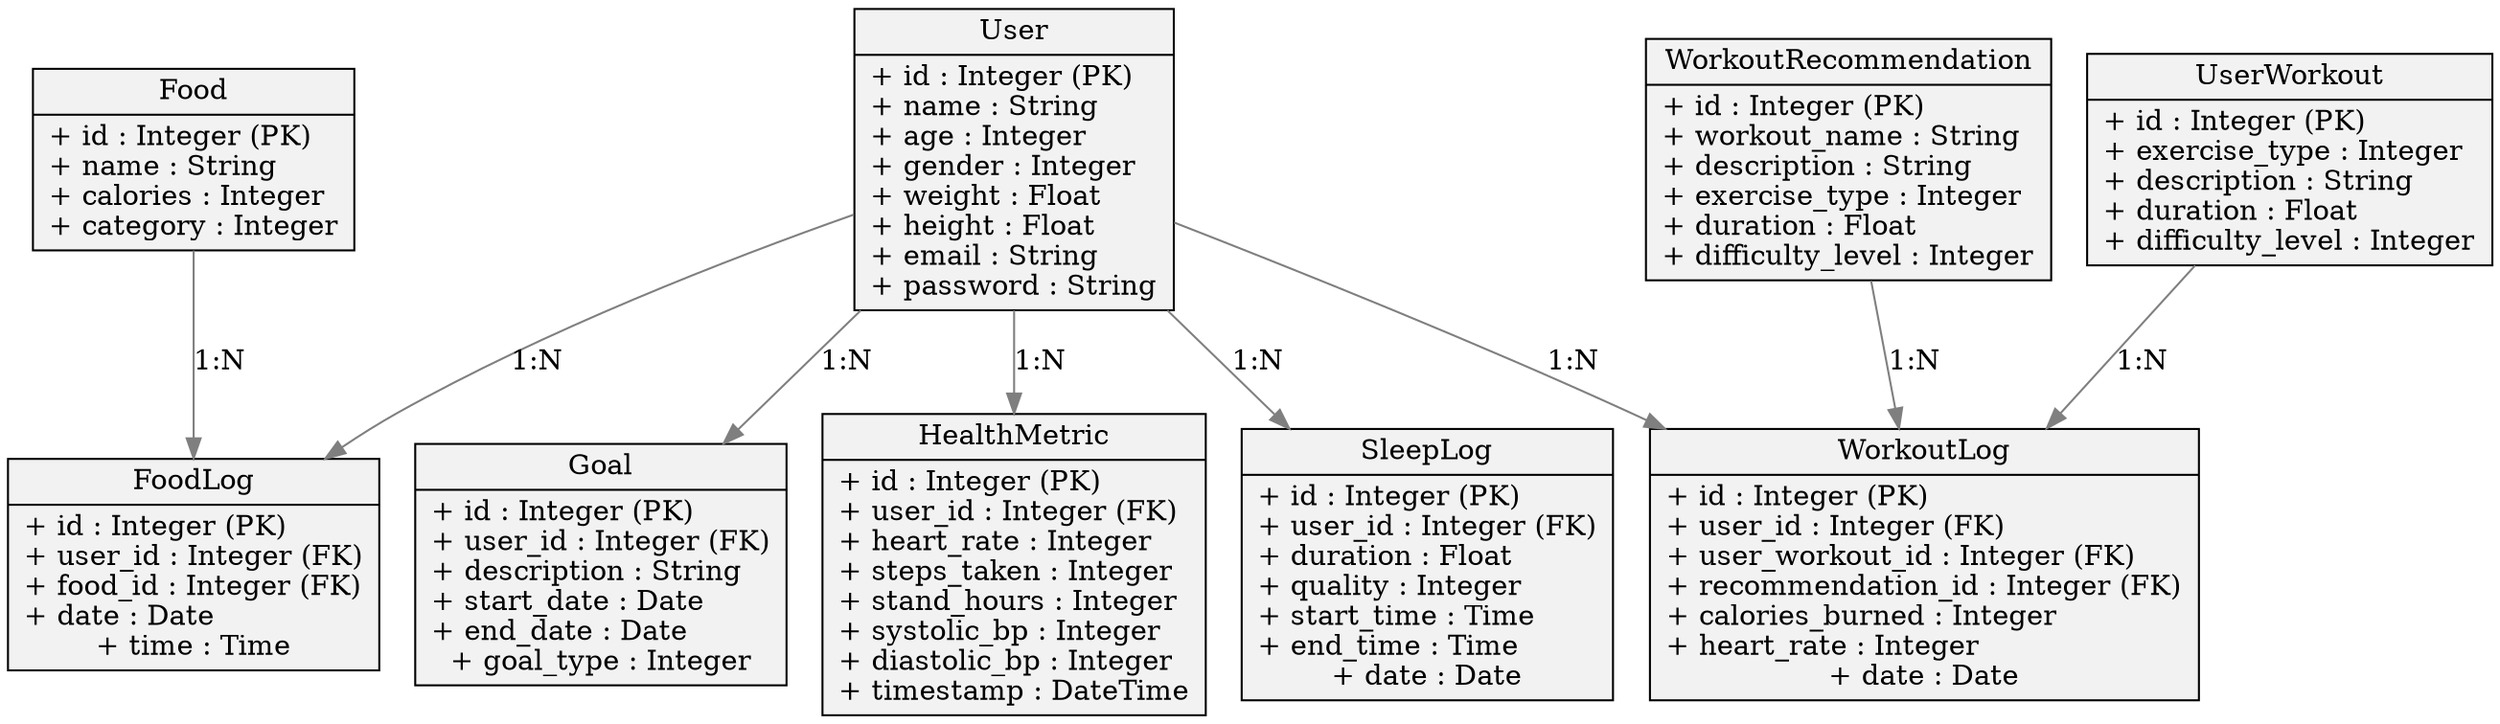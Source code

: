 digraph G {
    rankdir=TB;
    node [shape=record, style=filled, fillcolor=gray95]
    edge [color=gray50, fontcolor=black]

    User [label="{User|+ id : Integer (PK)\l+ name : String\l+ age : Integer\l+ gender : Integer\l+ weight : Float\l+ height : Float\l+ email : String\l+ password : String}"]
    HealthMetric [label="{HealthMetric|+ id : Integer (PK)\l+ user_id : Integer (FK)\l+ heart_rate : Integer\l+ steps_taken : Integer\l+ stand_hours : Integer\l+ systolic_bp : Integer\l+ diastolic_bp : Integer\l+ timestamp : DateTime}"]
    SleepLog [label="{SleepLog|+ id : Integer (PK)\l+ user_id : Integer (FK)\l+ duration : Float\l+ quality : Integer\l+ start_time : Time\l+ end_time : Time\l+ date : Date}"]
    Food [label="{Food|+ id : Integer (PK)\l+ name : String\l+ calories : Integer\l+ category : Integer}"]
    FoodLog [label="{FoodLog|+ id : Integer (PK)\l+ user_id : Integer (FK)\l+ food_id : Integer (FK)\l+ date : Date\l+ time : Time}"]
    WorkoutLog [label="{WorkoutLog|+ id : Integer (PK)\l+ user_id : Integer (FK)\l+ user_workout_id : Integer (FK)\l+ recommendation_id : Integer (FK)\l+ calories_burned : Integer\l+ heart_rate : Integer\l+ date : Date}"]
    UserWorkout [label="{UserWorkout|+ id : Integer (PK)\l+ exercise_type : Integer\l+ description : String\l+ duration : Float\l+ difficulty_level : Integer}"]
    WorkoutRecommendation [label="{WorkoutRecommendation|+ id : Integer (PK)\l+ workout_name : String\l+ description : String\l+ exercise_type : Integer\l+ duration : Float\l+ difficulty_level : Integer}"]
    Goal [label="{Goal|+ id : Integer (PK)\l+ user_id : Integer (FK)\l+ description : String\l+ start_date : Date\l+ end_date : Date\l+ goal_type : Integer}"]

    User -> HealthMetric [label="1:N"]
    User -> SleepLog [label="1:N"]
    User -> FoodLog [label="1:N"]
    User -> WorkoutLog [label="1:N"]
    User -> Goal [label="1:N"]
    Food -> FoodLog [label="1:N"]
    UserWorkout -> WorkoutLog [label="1:N"]
    WorkoutRecommendation -> WorkoutLog [label="1:N"]
}